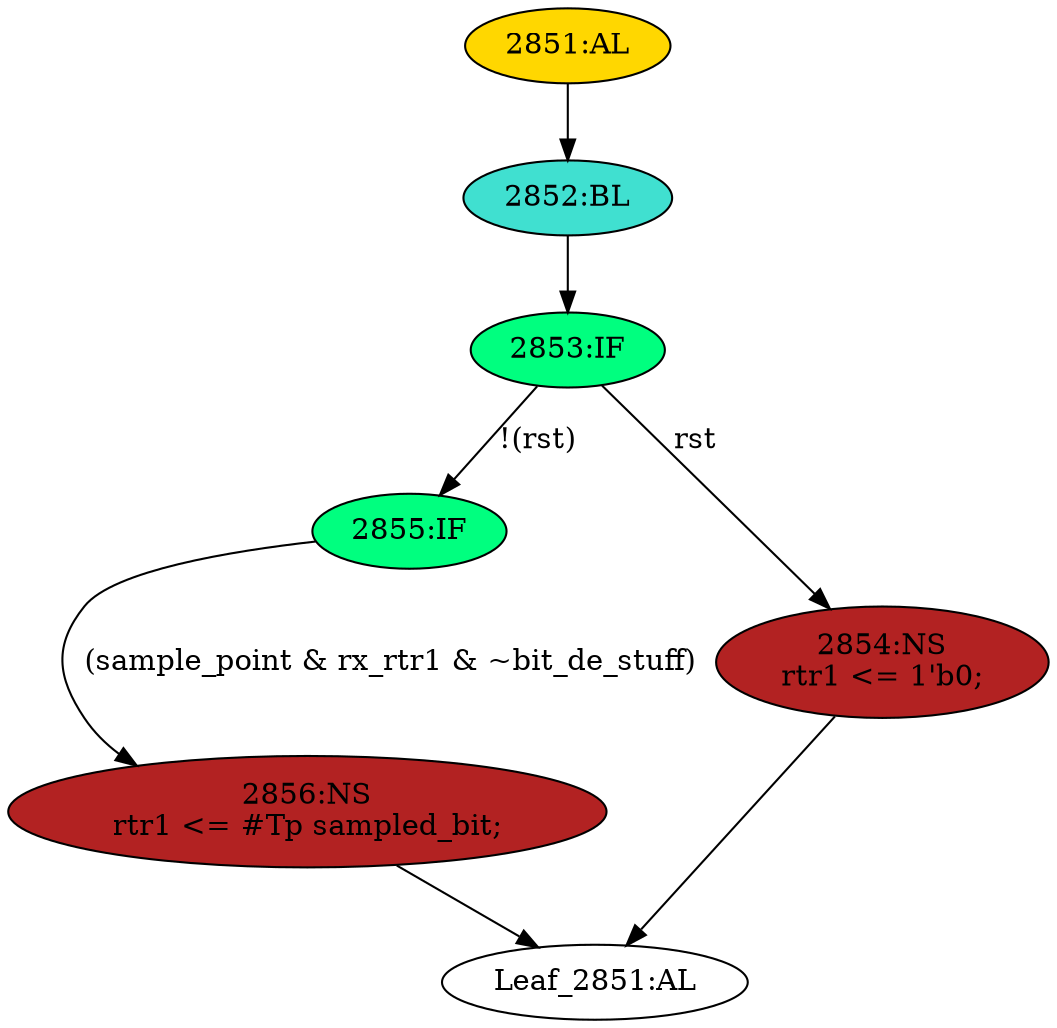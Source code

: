 strict digraph "" {
	node [label="\N"];
	"2856:NS"	 [ast="<pyverilog.vparser.ast.NonblockingSubstitution object at 0x7f44f6917510>",
		fillcolor=firebrick,
		label="2856:NS
rtr1 <= #Tp sampled_bit;",
		statements="[<pyverilog.vparser.ast.NonblockingSubstitution object at 0x7f44f6917510>]",
		style=filled,
		typ=NonblockingSubstitution];
	"Leaf_2851:AL"	 [def_var="['rtr1']",
		label="Leaf_2851:AL"];
	"2856:NS" -> "Leaf_2851:AL"	 [cond="[]",
		lineno=None];
	"2853:IF"	 [ast="<pyverilog.vparser.ast.IfStatement object at 0x7f44f69176d0>",
		fillcolor=springgreen,
		label="2853:IF",
		statements="[]",
		style=filled,
		typ=IfStatement];
	"2855:IF"	 [ast="<pyverilog.vparser.ast.IfStatement object at 0x7f44f6917710>",
		fillcolor=springgreen,
		label="2855:IF",
		statements="[]",
		style=filled,
		typ=IfStatement];
	"2853:IF" -> "2855:IF"	 [cond="['rst']",
		label="!(rst)",
		lineno=2853];
	"2854:NS"	 [ast="<pyverilog.vparser.ast.NonblockingSubstitution object at 0x7f44f6917950>",
		fillcolor=firebrick,
		label="2854:NS
rtr1 <= 1'b0;",
		statements="[<pyverilog.vparser.ast.NonblockingSubstitution object at 0x7f44f6917950>]",
		style=filled,
		typ=NonblockingSubstitution];
	"2853:IF" -> "2854:NS"	 [cond="['rst']",
		label=rst,
		lineno=2853];
	"2855:IF" -> "2856:NS"	 [cond="['sample_point', 'rx_rtr1', 'bit_de_stuff']",
		label="(sample_point & rx_rtr1 & ~bit_de_stuff)",
		lineno=2855];
	"2854:NS" -> "Leaf_2851:AL"	 [cond="[]",
		lineno=None];
	"2851:AL"	 [ast="<pyverilog.vparser.ast.Always object at 0x7f44f6917ad0>",
		clk_sens=True,
		fillcolor=gold,
		label="2851:AL",
		sens="['clk', 'rst']",
		statements="[]",
		style=filled,
		typ=Always,
		use_var="['rst', 'sample_point', 'bit_de_stuff', 'sampled_bit', 'rx_rtr1']"];
	"2852:BL"	 [ast="<pyverilog.vparser.ast.Block object at 0x7f44f6917c50>",
		fillcolor=turquoise,
		label="2852:BL",
		statements="[]",
		style=filled,
		typ=Block];
	"2851:AL" -> "2852:BL"	 [cond="[]",
		lineno=None];
	"2852:BL" -> "2853:IF"	 [cond="[]",
		lineno=None];
}
